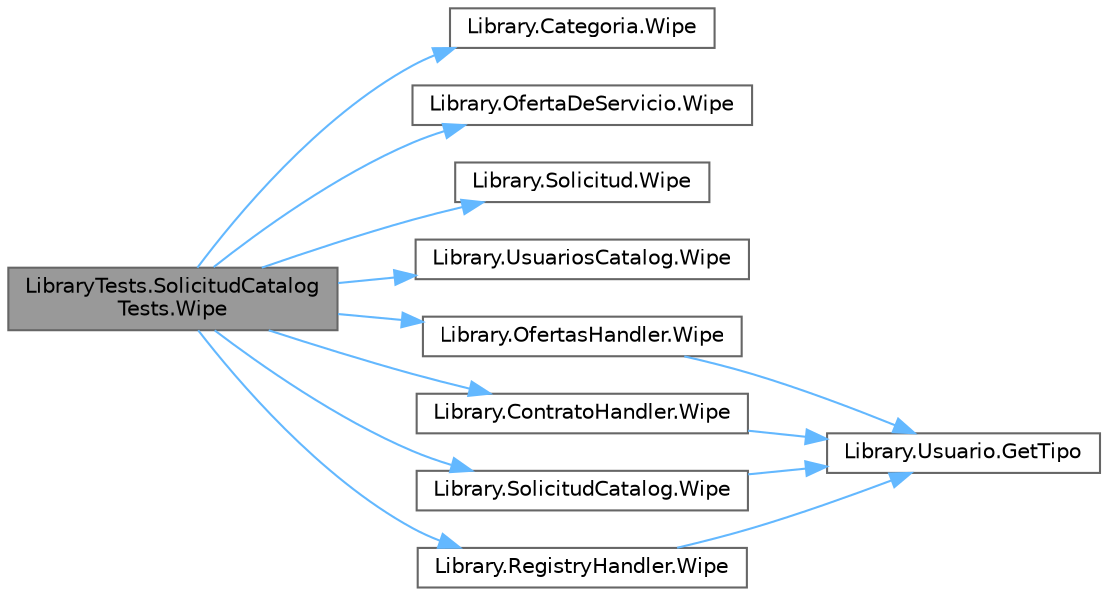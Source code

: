 digraph "LibraryTests.SolicitudCatalogTests.Wipe"
{
 // INTERACTIVE_SVG=YES
 // LATEX_PDF_SIZE
  bgcolor="transparent";
  edge [fontname=Helvetica,fontsize=10,labelfontname=Helvetica,labelfontsize=10];
  node [fontname=Helvetica,fontsize=10,shape=box,height=0.2,width=0.4];
  rankdir="LR";
  Node1 [label="LibraryTests.SolicitudCatalog\lTests.Wipe",height=0.2,width=0.4,color="gray40", fillcolor="grey60", style="filled", fontcolor="black",tooltip="Al terminar un test borra todas las instancias de singleton."];
  Node1 -> Node2 [color="steelblue1",style="solid"];
  Node2 [label="Library.Categoria.Wipe",height=0.2,width=0.4,color="grey40", fillcolor="white", style="filled",URL="$classLibrary_1_1Categoria.html#a9dc64ac957bac65b36af961ff8452bd7",tooltip="Método para eliminar los datos de la clase."];
  Node1 -> Node3 [color="steelblue1",style="solid"];
  Node3 [label="Library.OfertaDeServicio.Wipe",height=0.2,width=0.4,color="grey40", fillcolor="white", style="filled",URL="$classLibrary_1_1OfertaDeServicio.html#a65d1334c2fda213d77789f1de8b2e15d",tooltip="Método para borrar los datos de la clase."];
  Node1 -> Node4 [color="steelblue1",style="solid"];
  Node4 [label="Library.Solicitud.Wipe",height=0.2,width=0.4,color="grey40", fillcolor="white", style="filled",URL="$classLibrary_1_1Solicitud.html#acfbfa706443736c8165543ad9ba09b18",tooltip="Método para borrar los datos de la clase."];
  Node1 -> Node5 [color="steelblue1",style="solid"];
  Node5 [label="Library.UsuariosCatalog.Wipe",height=0.2,width=0.4,color="grey40", fillcolor="white", style="filled",URL="$classLibrary_1_1UsuariosCatalog.html#abb9c9adf35b3a7ed363649520f4ed853",tooltip="Método para borrar los datos de la clase."];
  Node1 -> Node6 [color="steelblue1",style="solid"];
  Node6 [label="Library.OfertasHandler.Wipe",height=0.2,width=0.4,color="grey40", fillcolor="white", style="filled",URL="$classLibrary_1_1OfertasHandler.html#a85e8f00c4e9c7e5b72cbac541b55f754",tooltip="Método para borrar los datos de la clase."];
  Node6 -> Node7 [color="steelblue1",style="solid"];
  Node7 [label="Library.Usuario.GetTipo",height=0.2,width=0.4,color="grey40", fillcolor="white", style="filled",URL="$classLibrary_1_1Usuario.html#a33099664c3da6b61454db7c3343deceb",tooltip="Checkea que tipo de usuario es, puede ser Administrador, Trabajador o Empleador."];
  Node1 -> Node8 [color="steelblue1",style="solid"];
  Node8 [label="Library.ContratoHandler.Wipe",height=0.2,width=0.4,color="grey40", fillcolor="white", style="filled",URL="$classLibrary_1_1ContratoHandler.html#ad630defa0fa3d95a1261855d4a96e8c0",tooltip="Método para borrar los datos de la clase."];
  Node8 -> Node7 [color="steelblue1",style="solid"];
  Node1 -> Node9 [color="steelblue1",style="solid"];
  Node9 [label="Library.SolicitudCatalog.Wipe",height=0.2,width=0.4,color="grey40", fillcolor="white", style="filled",URL="$classLibrary_1_1SolicitudCatalog.html#a499d23028c51c6420baa6b0d74558524",tooltip="Método para borrar los datos de la clase."];
  Node9 -> Node7 [color="steelblue1",style="solid"];
  Node1 -> Node10 [color="steelblue1",style="solid"];
  Node10 [label="Library.RegistryHandler.Wipe",height=0.2,width=0.4,color="grey40", fillcolor="white", style="filled",URL="$classLibrary_1_1RegistryHandler.html#a0c29a69500a72355605df52f11f2ef1a",tooltip="Método para borrar los datos de la clase."];
  Node10 -> Node7 [color="steelblue1",style="solid"];
}
